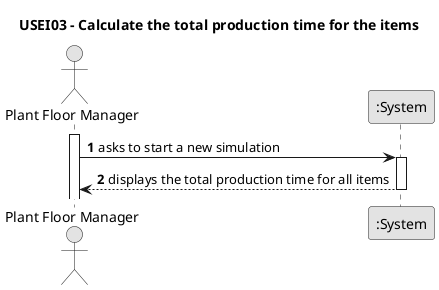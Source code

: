 @startuml
skinparam monochrome true
skinparam packageStyle rectangle
skinparam shadowing false

title USEI03 - Calculate the total production time for the items

autonumber

actor "Plant Floor Manager" as PFM
participant ":System" as System

activate PFM

    PFM -> System : asks to start a new simulation
    activate System

    System --> PFM : displays the total production time for all items
    deactivate System



@enduml